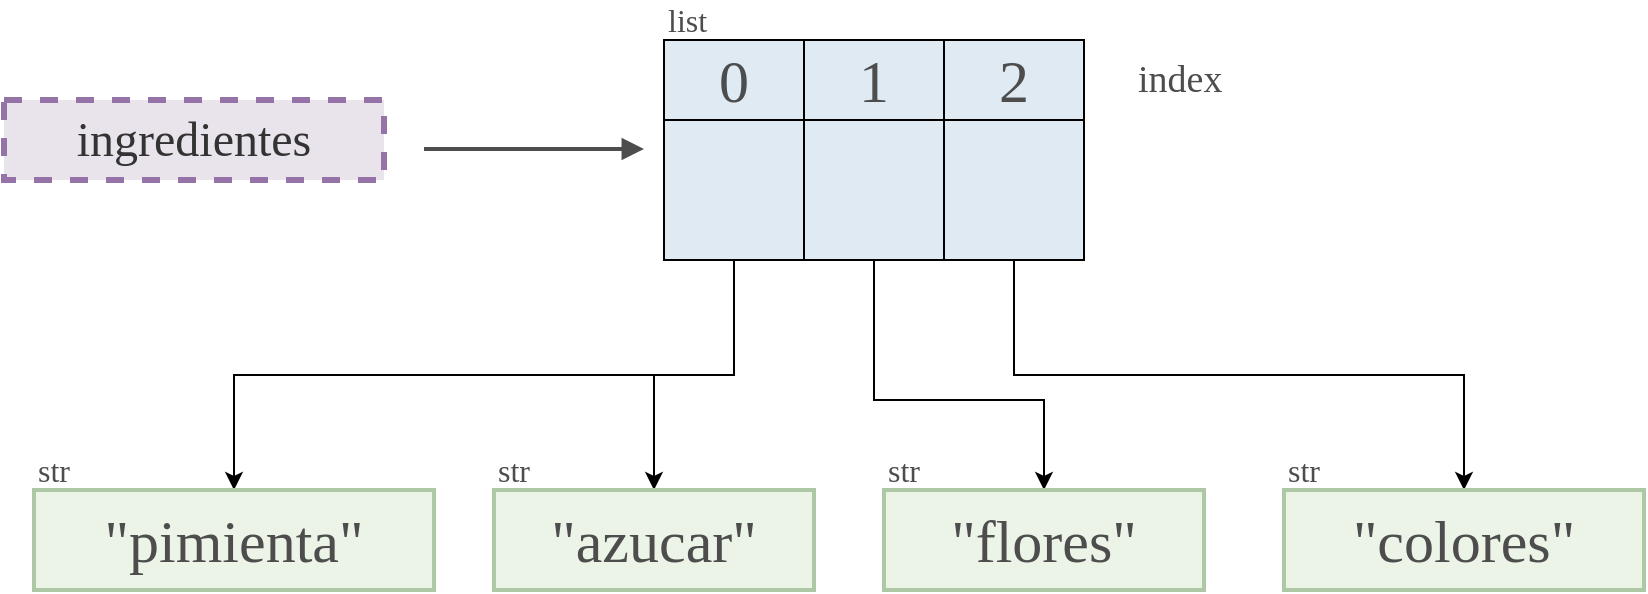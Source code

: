 <mxfile version="27.0.2">
  <diagram name="Page-1" id="-zSu0jOwXHvILpKfnIaH">
    <mxGraphModel dx="1412" dy="827" grid="1" gridSize="10" guides="1" tooltips="1" connect="1" arrows="1" fold="1" page="1" pageScale="1" pageWidth="850" pageHeight="1100" math="0" shadow="0">
      <root>
        <UserObject label="" animation="show sqHok_JjnN5jEXW37BtH-1 fade&#xa;show B6twua2erxgsmsl_4kFI-3 fade&#xa;show B6twua2erxgsmsl_4kFI-23 fade&#xa;show B6twua2erxgsmsl_4kFI-26 fade&#xa;show B6twua2erxgsmsl_4kFI-27 fade&#xa;show sqHok_JjnN5jEXW37BtH-2 fade&#xa;show B6twua2erxgsmsl_4kFI-30 fade&#xa;show sqHok_JjnN5jEXW37BtH-3 fade&#xa;show B6twua2erxgsmsl_4kFI-31 fade&#xa;show B6twua2erxgsmsl_4kFI-33 fade&#xa;show B6twua2erxgsmsl_4kFI-34 fade&#xa;show B6twua2erxgsmsl_4kFI-11 fade&#xa;show B6twua2erxgsmsl_4kFI-18 fade&#xa;show B6twua2erxgsmsl_4kFI-12 fade&#xa;show B6twua2erxgsmsl_4kFI-19 fade&#xa;show B6twua2erxgsmsl_4kFI-10 fade&#xa;show B6twua2erxgsmsl_4kFI-28 fade&#xa;show B6twua2erxgsmsl_4kFI-29 fade&#xa;show B6twua2erxgsmsl_4kFI-17 fade&#xa;wait 2000&#xa;&#xa;show sqHok_JjnN5jEXW37BtH-5 fade&#xa;show sqHok_JjnN5jEXW37BtH-6 fade&#xa;wait 1000&#xa;&#xa;hide sqHok_JjnN5jEXW37BtH-1&#xa;wait 1000&#xa;&#xa;show sqHok_JjnN5jEXW37BtH-10&#xa;wait 1000&#xa;&#xa;hide B6twua2erxgsmsl_4kFI-10&#xa;hide B6twua2erxgsmsl_4kFI-17&#xa;wait 1000&#xa;&#xa;wait 10000&#xa;" id="0">
          <mxCell />
        </UserObject>
        <mxCell id="1" parent="0" />
        <mxCell id="sqHok_JjnN5jEXW37BtH-1" style="edgeStyle=orthogonalEdgeStyle;rounded=0;orthogonalLoop=1;jettySize=auto;html=1;exitX=0.5;exitY=1;exitDx=0;exitDy=0;entryX=0.5;entryY=0;entryDx=0;entryDy=0;" edge="1" parent="1" source="B6twua2erxgsmsl_4kFI-3" target="B6twua2erxgsmsl_4kFI-10">
          <mxGeometry relative="1" as="geometry" />
        </mxCell>
        <mxCell id="sqHok_JjnN5jEXW37BtH-10" style="edgeStyle=orthogonalEdgeStyle;rounded=0;orthogonalLoop=1;jettySize=auto;html=1;exitX=0.5;exitY=1;exitDx=0;exitDy=0;entryX=0.5;entryY=0;entryDx=0;entryDy=0;" edge="1" parent="1" source="B6twua2erxgsmsl_4kFI-3" target="sqHok_JjnN5jEXW37BtH-5">
          <mxGeometry relative="1" as="geometry" />
        </mxCell>
        <mxCell id="B6twua2erxgsmsl_4kFI-3" value="" style="rounded=0;whiteSpace=wrap;html=1;strokeWidth=1;fillColor=#DFEAF2;" parent="1" vertex="1">
          <mxGeometry x="565" y="350" width="70" height="70" as="geometry" />
        </mxCell>
        <mxCell id="B6twua2erxgsmsl_4kFI-23" value="&lt;font face=&quot;Cascadia Code&quot; style=&quot;font-size: 30px; color: rgb(77, 77, 77);&quot;&gt;0&lt;/font&gt;" style="rounded=0;whiteSpace=wrap;html=1;strokeWidth=1;fillColor=#DFEAF2;" parent="1" vertex="1">
          <mxGeometry x="565" y="310" width="70" height="40" as="geometry" />
        </mxCell>
        <mxCell id="B6twua2erxgsmsl_4kFI-26" value="list" style="text;html=1;align=left;verticalAlign=middle;whiteSpace=wrap;rounded=0;fontSize=16;fontFamily=Cascadia Code;fontColor=#4D4D4D;container=0;" parent="1" vertex="1">
          <mxGeometry x="565" y="290" width="35" height="20" as="geometry" />
        </mxCell>
        <mxCell id="B6twua2erxgsmsl_4kFI-27" value="&lt;font style=&quot;font-size: 19px;&quot;&gt;index&lt;/font&gt;" style="text;html=1;align=left;verticalAlign=middle;whiteSpace=wrap;rounded=0;fontSize=16;fontFamily=Cascadia Code;fontColor=#4D4D4D;container=0;" parent="1" vertex="1">
          <mxGeometry x="800" y="320" width="50" height="20" as="geometry" />
        </mxCell>
        <mxCell id="B6twua2erxgsmsl_4kFI-28" value="&lt;font style=&quot;font-size: 24px; color: rgb(51, 51, 51);&quot;&gt;ingredientes&lt;/font&gt;" style="rounded=0;whiteSpace=wrap;html=1;fontFamily=Cascadia Code;fontSource=https%3A%2F%2Ffonts.googleapis.com%2Fcss%3Ffamily%3DCascadia%2BCode;strokeColor=#9673a6;strokeWidth=3;fillColor=#E9E3EC;dashed=1;" parent="1" vertex="1">
          <mxGeometry x="235" y="340" width="190" height="40" as="geometry" />
        </mxCell>
        <mxCell id="B6twua2erxgsmsl_4kFI-29" style="edgeStyle=orthogonalEdgeStyle;rounded=0;orthogonalLoop=1;jettySize=auto;html=1;strokeWidth=2;endArrow=block;endFill=1;strokeColor=#4D4D4D;" parent="1" edge="1">
          <mxGeometry relative="1" as="geometry">
            <mxPoint x="555" y="364.5" as="targetPoint" />
            <mxPoint x="445" y="364.5" as="sourcePoint" />
          </mxGeometry>
        </mxCell>
        <mxCell id="sqHok_JjnN5jEXW37BtH-2" style="edgeStyle=orthogonalEdgeStyle;rounded=0;orthogonalLoop=1;jettySize=auto;html=1;exitX=0.5;exitY=1;exitDx=0;exitDy=0;entryX=0.5;entryY=0;entryDx=0;entryDy=0;" edge="1" parent="1" source="B6twua2erxgsmsl_4kFI-30" target="B6twua2erxgsmsl_4kFI-11">
          <mxGeometry relative="1" as="geometry">
            <Array as="points">
              <mxPoint x="670" y="490" />
              <mxPoint x="755" y="490" />
            </Array>
          </mxGeometry>
        </mxCell>
        <mxCell id="B6twua2erxgsmsl_4kFI-30" value="" style="rounded=0;whiteSpace=wrap;html=1;strokeWidth=1;fillColor=#DFEAF2;strokeColor=#000000;fontStyle=1" parent="1" vertex="1">
          <mxGeometry x="635" y="350" width="70" height="70" as="geometry" />
        </mxCell>
        <mxCell id="sqHok_JjnN5jEXW37BtH-3" style="edgeStyle=orthogonalEdgeStyle;rounded=0;orthogonalLoop=1;jettySize=auto;html=1;exitX=0.5;exitY=1;exitDx=0;exitDy=0;entryX=0.5;entryY=0;entryDx=0;entryDy=0;" edge="1" parent="1" source="B6twua2erxgsmsl_4kFI-31" target="B6twua2erxgsmsl_4kFI-12">
          <mxGeometry relative="1" as="geometry" />
        </mxCell>
        <mxCell id="B6twua2erxgsmsl_4kFI-31" value="" style="rounded=0;whiteSpace=wrap;html=1;strokeWidth=1;fillColor=#DFEAF2;strokeColor=#000000;fontStyle=1" parent="1" vertex="1">
          <mxGeometry x="705" y="350" width="70" height="70" as="geometry" />
        </mxCell>
        <mxCell id="B6twua2erxgsmsl_4kFI-33" value="&lt;font style=&quot;font-size: 30px;&quot; face=&quot;Cascadia Code&quot;&gt;1&lt;/font&gt;" style="rounded=0;whiteSpace=wrap;html=1;strokeWidth=1;fillColor=#DFEAF2;strokeColor=#000000;fontStyle=0;fontColor=#4D4D4D;" parent="1" vertex="1">
          <mxGeometry x="635" y="310" width="70" height="40" as="geometry" />
        </mxCell>
        <mxCell id="B6twua2erxgsmsl_4kFI-34" value="&lt;font style=&quot;font-size: 30px;&quot; face=&quot;Cascadia Code&quot;&gt;2&lt;/font&gt;" style="rounded=0;whiteSpace=wrap;html=1;strokeWidth=1;fillColor=#DFEAF2;strokeColor=#000000;fontStyle=0;fontColor=#4D4D4D;" parent="1" vertex="1">
          <mxGeometry x="705" y="310" width="70" height="40" as="geometry" />
        </mxCell>
        <mxCell id="sqHok_JjnN5jEXW37BtH-5" value="&lt;font style=&quot;font-size: 30px; color: rgb(77, 77, 77);&quot; face=&quot;Cascadia Code&quot;&gt;&quot;pimienta&quot;&lt;/font&gt;" style="text;html=1;align=center;verticalAlign=middle;whiteSpace=wrap;rounded=0;fillColor=#ECF3E7;strokeColor=#ADC8A4;strokeWidth=2;" vertex="1" parent="1">
          <mxGeometry x="250" y="535" width="200" height="50" as="geometry" />
        </mxCell>
        <mxCell id="sqHok_JjnN5jEXW37BtH-6" value="str" style="text;html=1;align=left;verticalAlign=middle;whiteSpace=wrap;rounded=0;fontSize=16;fontFamily=Cascadia Code;fontColor=#4D4D4D;" vertex="1" parent="1">
          <mxGeometry x="250" y="515" width="35" height="20" as="geometry" />
        </mxCell>
        <mxCell id="B6twua2erxgsmsl_4kFI-10" value="&lt;font style=&quot;font-size: 30px; color: rgb(77, 77, 77);&quot; face=&quot;Cascadia Code&quot;&gt;&quot;azucar&quot;&lt;/font&gt;" style="text;html=1;align=center;verticalAlign=middle;whiteSpace=wrap;rounded=0;fillColor=#ECF3E7;strokeColor=#ADC8A4;strokeWidth=2;" parent="1" vertex="1">
          <mxGeometry x="480" y="535" width="160" height="50" as="geometry" />
        </mxCell>
        <mxCell id="B6twua2erxgsmsl_4kFI-17" value="str" style="text;html=1;align=left;verticalAlign=middle;whiteSpace=wrap;rounded=0;fontSize=16;fontFamily=Cascadia Code;fontColor=#4D4D4D;" parent="1" vertex="1">
          <mxGeometry x="480" y="515" width="35" height="20" as="geometry" />
        </mxCell>
        <mxCell id="B6twua2erxgsmsl_4kFI-11" value="&lt;span style=&quot;font-family: &amp;quot;Cascadia Code&amp;quot;; font-size: 30px;&quot;&gt;&lt;font style=&quot;color: rgb(77, 77, 77);&quot;&gt;&quot;flores&quot;&lt;/font&gt;&lt;/span&gt;" style="text;html=1;align=center;verticalAlign=middle;whiteSpace=wrap;rounded=0;fillColor=#ECF3E7;strokeColor=#ADC8A4;strokeWidth=2;container=0;" parent="1" vertex="1">
          <mxGeometry x="675" y="535" width="160" height="50" as="geometry" />
        </mxCell>
        <mxCell id="B6twua2erxgsmsl_4kFI-18" value="str" style="text;html=1;align=left;verticalAlign=middle;whiteSpace=wrap;rounded=0;fontSize=16;fontFamily=Cascadia Code;fontColor=#4D4D4D;" parent="1" vertex="1">
          <mxGeometry x="675" y="515" width="35" height="20" as="geometry" />
        </mxCell>
        <mxCell id="B6twua2erxgsmsl_4kFI-12" value="&lt;font style=&quot;color: rgb(77, 77, 77);&quot;&gt;&lt;font face=&quot;Cascadia Code&quot; color=&quot;#4d4d4d&quot;&gt;&lt;span style=&quot;font-size: 30px;&quot;&gt;&quot;colores&quot;&lt;/span&gt;&lt;/font&gt;&lt;/font&gt;" style="text;html=1;align=center;verticalAlign=middle;whiteSpace=wrap;rounded=0;fillColor=#ECF3E7;strokeColor=#ADC8A4;strokeWidth=2;container=0;" parent="1" vertex="1">
          <mxGeometry x="875" y="535" width="180" height="50" as="geometry" />
        </mxCell>
        <mxCell id="B6twua2erxgsmsl_4kFI-19" value="str" style="text;html=1;align=left;verticalAlign=middle;whiteSpace=wrap;rounded=0;fontSize=16;fontFamily=Cascadia Code;fontColor=#4D4D4D;" parent="1" vertex="1">
          <mxGeometry x="875" y="515" width="35" height="20" as="geometry" />
        </mxCell>
      </root>
    </mxGraphModel>
  </diagram>
</mxfile>
